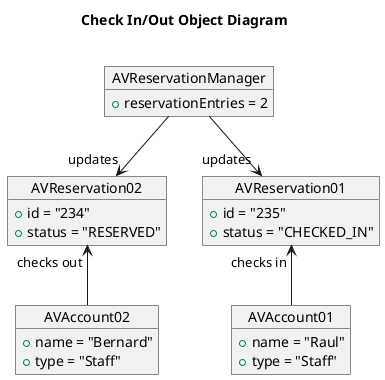 @startuml
'https://plantuml.com/object-diagram

title Check In/Out Object Diagram \n

object AVAccount01 {
    + name = "Raul"
    + type = "Staff"
}

object AVAccount02 {
    + name = "Bernard"
    + type = "Staff"
}

object AVReservation01 {
    + id = "235"
    + status = "CHECKED_IN"
}

object AVReservation02 {
    + id = "234"
    + status = "RESERVED"
}

object AVReservationManager {
    + reservationEntries = 2
}

AVReservation01 "updates" <--up AVReservationManager
AVReservation02 "updates" <--up AVReservationManager

AVAccount01 --up> "checks in" AVReservation01
'AVAccount01 --up> "updates" AVReservation02
AVAccount02 --up> "checks out" AVReservation02

@enduml
